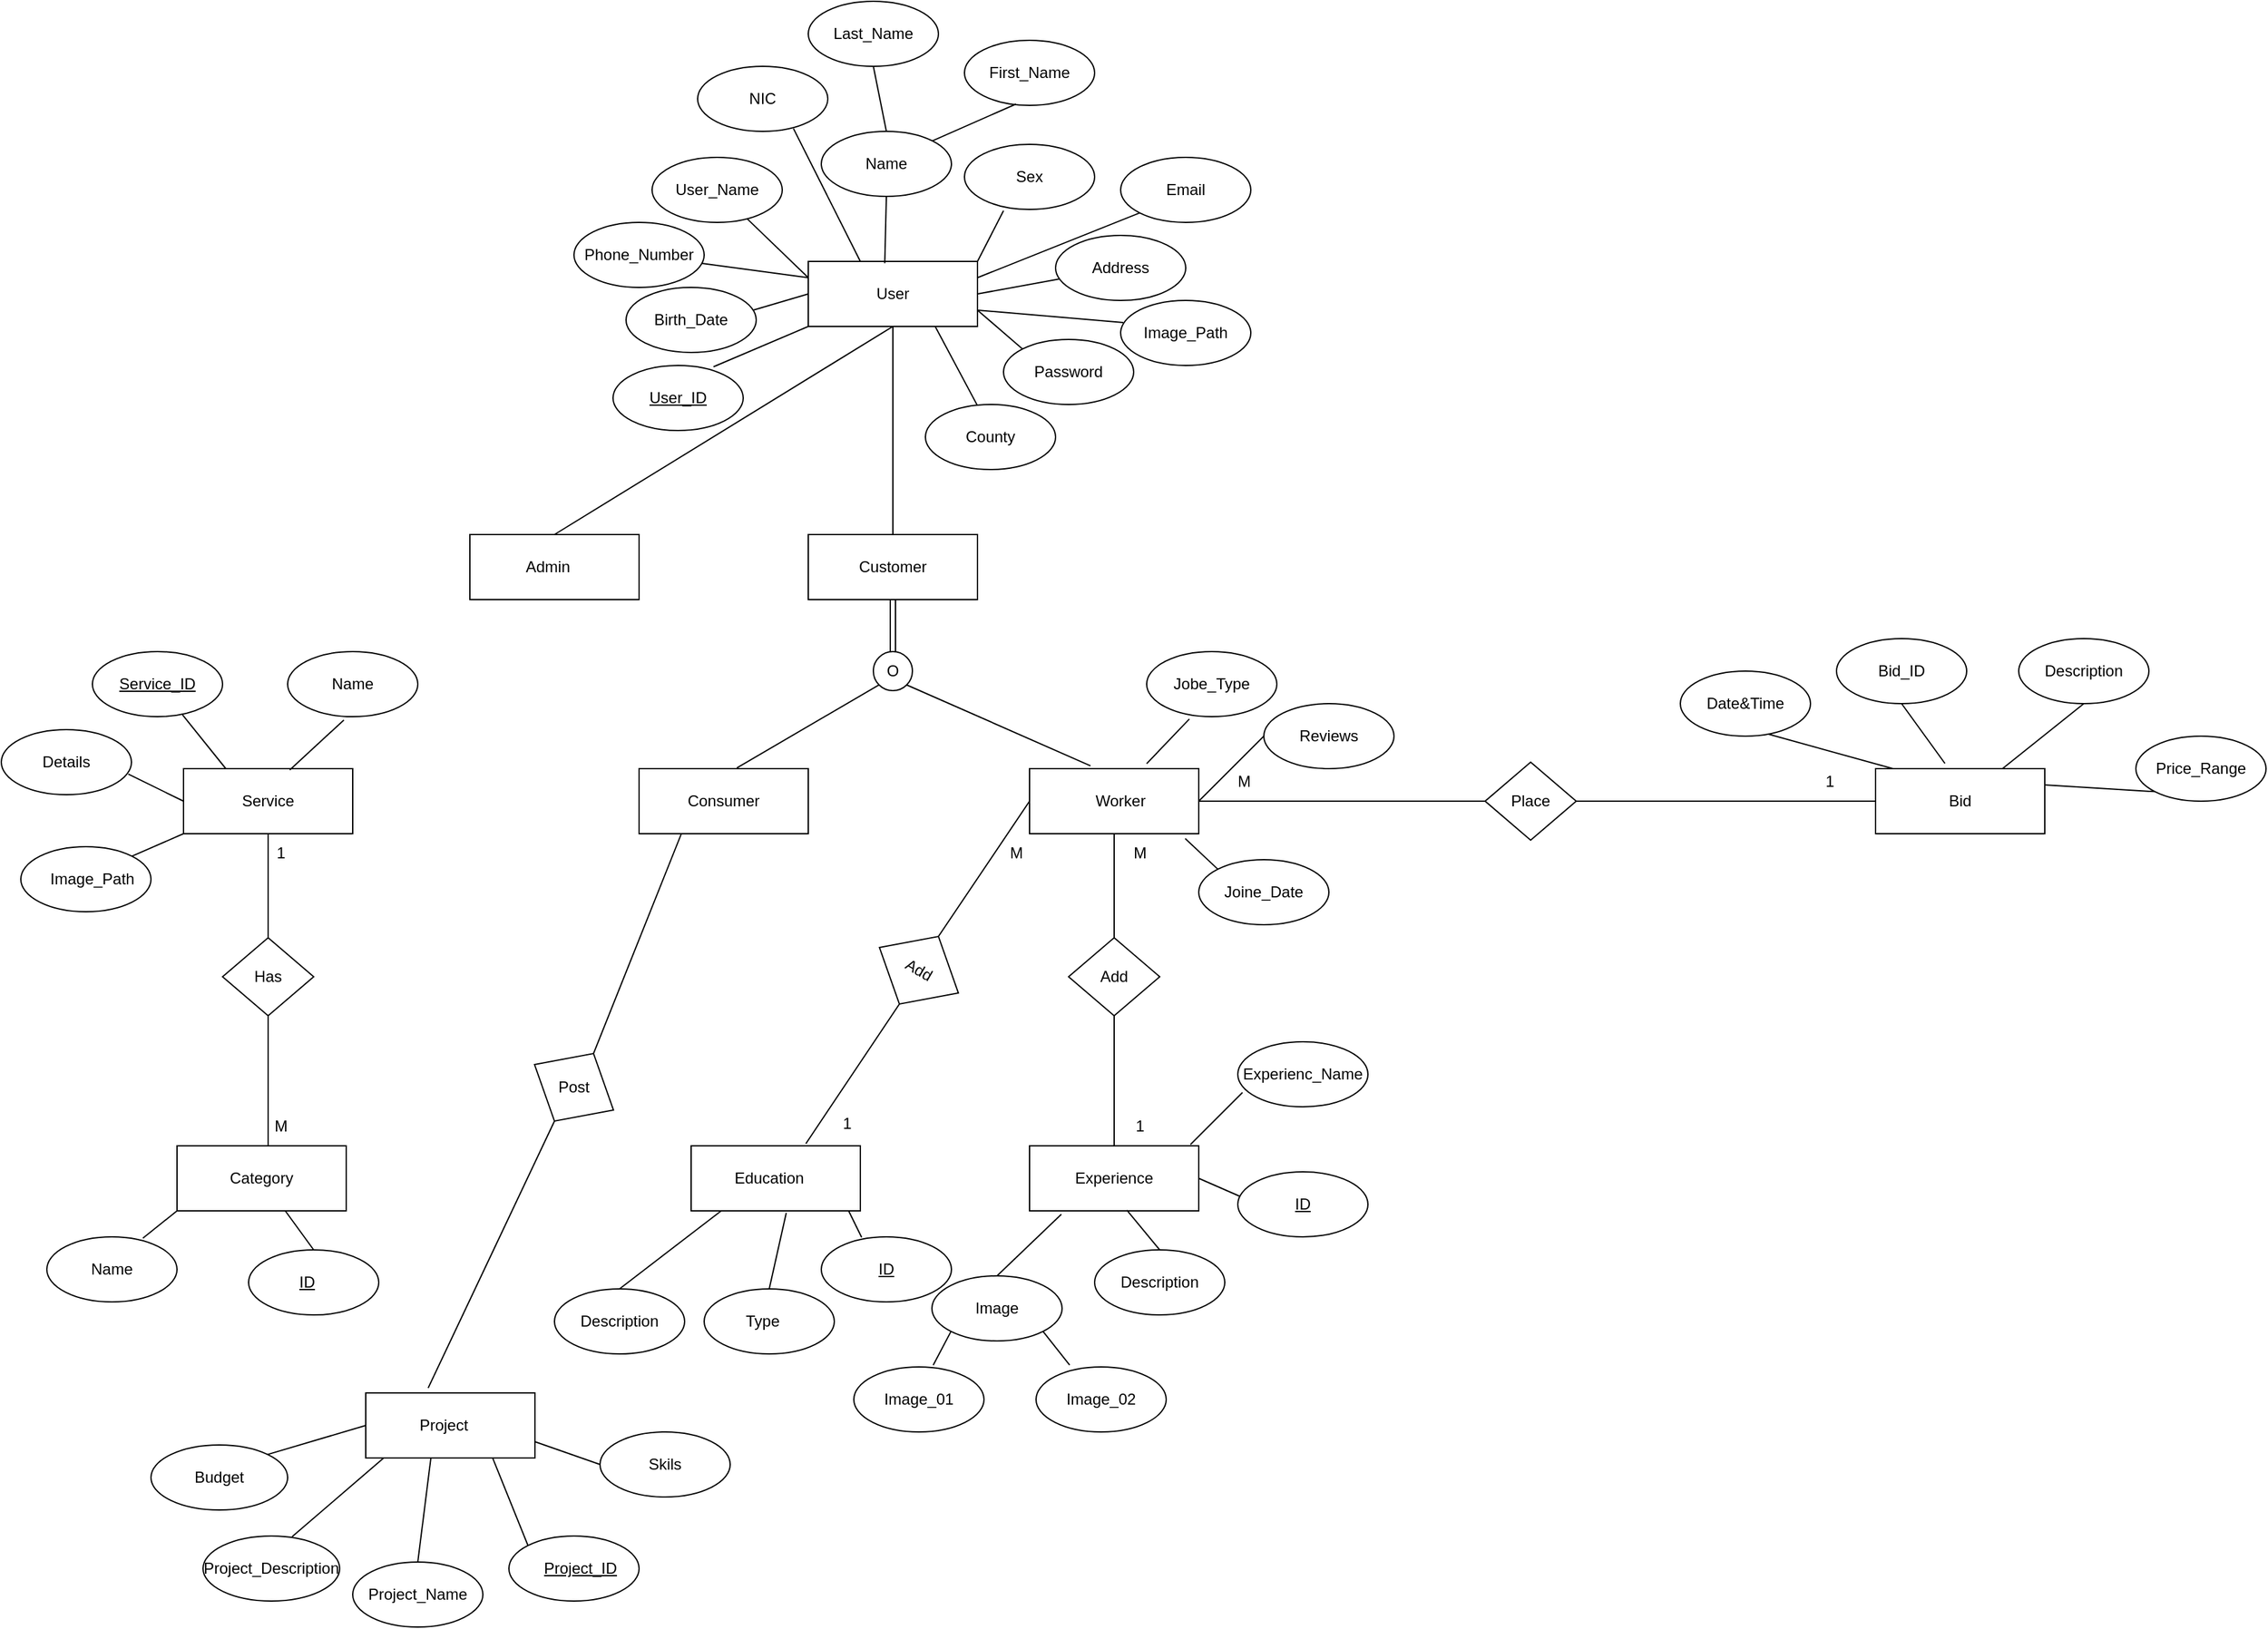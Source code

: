 <mxfile version="20.8.23" type="device"><diagram name="Page-1" id="wrQ0MAuL0dUaQwP501PG"><mxGraphModel dx="2600" dy="2002" grid="1" gridSize="10" guides="1" tooltips="1" connect="1" arrows="1" fold="1" page="1" pageScale="1" pageWidth="850" pageHeight="1100" math="0" shadow="0"><root><mxCell id="0"/><mxCell id="1" parent="0"/><mxCell id="4gBBqAU6jfUx5KSsTvPd-1" value="" style="rounded=0;whiteSpace=wrap;html=1;" parent="1" vertex="1"><mxGeometry x="360" y="110" width="130" height="50" as="geometry"/></mxCell><mxCell id="4gBBqAU6jfUx5KSsTvPd-2" value="User" style="text;strokeColor=none;align=center;fillColor=none;html=1;verticalAlign=middle;whiteSpace=wrap;rounded=0;" parent="1" vertex="1"><mxGeometry x="395" y="120" width="60" height="30" as="geometry"/></mxCell><mxCell id="4gBBqAU6jfUx5KSsTvPd-3" value="" style="ellipse;whiteSpace=wrap;html=1;" parent="1" vertex="1"><mxGeometry x="240" y="30" width="100" height="50" as="geometry"/></mxCell><mxCell id="4gBBqAU6jfUx5KSsTvPd-4" value="User_Name" style="text;strokeColor=none;align=center;fillColor=none;html=1;verticalAlign=middle;whiteSpace=wrap;rounded=0;" parent="1" vertex="1"><mxGeometry x="260" y="40" width="60" height="30" as="geometry"/></mxCell><mxCell id="4gBBqAU6jfUx5KSsTvPd-5" value="" style="endArrow=none;html=1;rounded=0;exitX=0;exitY=0.25;exitDx=0;exitDy=0;" parent="1" source="4gBBqAU6jfUx5KSsTvPd-1" target="4gBBqAU6jfUx5KSsTvPd-3" edge="1"><mxGeometry width="50" height="50" relative="1" as="geometry"><mxPoint x="400" y="310" as="sourcePoint"/><mxPoint x="450" y="260" as="targetPoint"/></mxGeometry></mxCell><mxCell id="4gBBqAU6jfUx5KSsTvPd-6" value="" style="ellipse;whiteSpace=wrap;html=1;" parent="1" vertex="1"><mxGeometry x="370" y="10" width="100" height="50" as="geometry"/></mxCell><mxCell id="4gBBqAU6jfUx5KSsTvPd-7" value="Name" style="text;strokeColor=none;align=center;fillColor=none;html=1;verticalAlign=middle;whiteSpace=wrap;rounded=0;" parent="1" vertex="1"><mxGeometry x="390" y="20" width="60" height="30" as="geometry"/></mxCell><mxCell id="4gBBqAU6jfUx5KSsTvPd-8" value="" style="ellipse;whiteSpace=wrap;html=1;" parent="1" vertex="1"><mxGeometry x="360" y="-90" width="100" height="50" as="geometry"/></mxCell><mxCell id="4gBBqAU6jfUx5KSsTvPd-9" value="Last_Name" style="text;strokeColor=none;align=center;fillColor=none;html=1;verticalAlign=middle;whiteSpace=wrap;rounded=0;" parent="1" vertex="1"><mxGeometry x="380" y="-80" width="60" height="30" as="geometry"/></mxCell><mxCell id="4gBBqAU6jfUx5KSsTvPd-10" value="" style="ellipse;whiteSpace=wrap;html=1;" parent="1" vertex="1"><mxGeometry x="480" y="-60" width="100" height="50" as="geometry"/></mxCell><mxCell id="4gBBqAU6jfUx5KSsTvPd-11" value="First_Name" style="text;strokeColor=none;align=center;fillColor=none;html=1;verticalAlign=middle;whiteSpace=wrap;rounded=0;" parent="1" vertex="1"><mxGeometry x="500" y="-50" width="60" height="30" as="geometry"/></mxCell><mxCell id="4gBBqAU6jfUx5KSsTvPd-12" value="" style="endArrow=none;html=1;rounded=0;entryX=0.396;entryY=0.98;entryDx=0;entryDy=0;entryPerimeter=0;exitX=1;exitY=0;exitDx=0;exitDy=0;" parent="1" source="4gBBqAU6jfUx5KSsTvPd-6" target="4gBBqAU6jfUx5KSsTvPd-10" edge="1"><mxGeometry width="50" height="50" relative="1" as="geometry"><mxPoint x="400" y="110" as="sourcePoint"/><mxPoint x="450" y="60" as="targetPoint"/></mxGeometry></mxCell><mxCell id="4gBBqAU6jfUx5KSsTvPd-13" value="" style="endArrow=none;html=1;rounded=0;entryX=0.5;entryY=1;entryDx=0;entryDy=0;exitX=0.5;exitY=0;exitDx=0;exitDy=0;" parent="1" source="4gBBqAU6jfUx5KSsTvPd-6" target="4gBBqAU6jfUx5KSsTvPd-8" edge="1"><mxGeometry width="50" height="50" relative="1" as="geometry"><mxPoint x="400" y="110" as="sourcePoint"/><mxPoint x="450" y="60" as="targetPoint"/></mxGeometry></mxCell><mxCell id="4gBBqAU6jfUx5KSsTvPd-14" value="" style="endArrow=none;html=1;rounded=0;entryX=0.5;entryY=1;entryDx=0;entryDy=0;exitX=0.452;exitY=0.028;exitDx=0;exitDy=0;exitPerimeter=0;" parent="1" source="4gBBqAU6jfUx5KSsTvPd-1" target="4gBBqAU6jfUx5KSsTvPd-6" edge="1"><mxGeometry width="50" height="50" relative="1" as="geometry"><mxPoint x="400" y="110" as="sourcePoint"/><mxPoint x="450" y="60" as="targetPoint"/></mxGeometry></mxCell><mxCell id="4gBBqAU6jfUx5KSsTvPd-16" value="" style="ellipse;whiteSpace=wrap;html=1;" parent="1" vertex="1"><mxGeometry x="480" y="20" width="100" height="50" as="geometry"/></mxCell><mxCell id="4gBBqAU6jfUx5KSsTvPd-17" value="Sex" style="text;strokeColor=none;align=center;fillColor=none;html=1;verticalAlign=middle;whiteSpace=wrap;rounded=0;" parent="1" vertex="1"><mxGeometry x="500" y="30" width="60" height="30" as="geometry"/></mxCell><mxCell id="4gBBqAU6jfUx5KSsTvPd-18" value="" style="endArrow=none;html=1;rounded=0;entryX=0.3;entryY=1.02;entryDx=0;entryDy=0;entryPerimeter=0;exitX=1;exitY=0;exitDx=0;exitDy=0;" parent="1" source="4gBBqAU6jfUx5KSsTvPd-1" target="4gBBqAU6jfUx5KSsTvPd-16" edge="1"><mxGeometry width="50" height="50" relative="1" as="geometry"><mxPoint x="400" y="110" as="sourcePoint"/><mxPoint x="450" y="60" as="targetPoint"/></mxGeometry></mxCell><mxCell id="4gBBqAU6jfUx5KSsTvPd-20" value="" style="ellipse;whiteSpace=wrap;html=1;" parent="1" vertex="1"><mxGeometry x="220" y="130" width="100" height="50" as="geometry"/></mxCell><mxCell id="4gBBqAU6jfUx5KSsTvPd-21" value="Birth_Date" style="text;strokeColor=none;align=center;fillColor=none;html=1;verticalAlign=middle;whiteSpace=wrap;rounded=0;" parent="1" vertex="1"><mxGeometry x="240" y="140" width="60" height="30" as="geometry"/></mxCell><mxCell id="4gBBqAU6jfUx5KSsTvPd-22" value="" style="endArrow=none;html=1;rounded=0;exitX=0.98;exitY=0.348;exitDx=0;exitDy=0;exitPerimeter=0;entryX=0;entryY=0.5;entryDx=0;entryDy=0;" parent="1" source="4gBBqAU6jfUx5KSsTvPd-20" target="4gBBqAU6jfUx5KSsTvPd-1" edge="1"><mxGeometry width="50" height="50" relative="1" as="geometry"><mxPoint x="400" y="110" as="sourcePoint"/><mxPoint x="450" y="60" as="targetPoint"/></mxGeometry></mxCell><mxCell id="4gBBqAU6jfUx5KSsTvPd-23" value="" style="ellipse;whiteSpace=wrap;html=1;" parent="1" vertex="1"><mxGeometry x="550" y="90" width="100" height="50" as="geometry"/></mxCell><mxCell id="4gBBqAU6jfUx5KSsTvPd-24" value="Address" style="text;strokeColor=none;align=center;fillColor=none;html=1;verticalAlign=middle;whiteSpace=wrap;rounded=0;" parent="1" vertex="1"><mxGeometry x="570" y="100" width="60" height="30" as="geometry"/></mxCell><mxCell id="4gBBqAU6jfUx5KSsTvPd-25" value="" style="endArrow=none;html=1;rounded=0;exitX=1;exitY=0.5;exitDx=0;exitDy=0;" parent="1" source="4gBBqAU6jfUx5KSsTvPd-1" target="4gBBqAU6jfUx5KSsTvPd-23" edge="1"><mxGeometry width="50" height="50" relative="1" as="geometry"><mxPoint x="400" y="110" as="sourcePoint"/><mxPoint x="450" y="60" as="targetPoint"/></mxGeometry></mxCell><mxCell id="4gBBqAU6jfUx5KSsTvPd-26" value="" style="ellipse;whiteSpace=wrap;html=1;" parent="1" vertex="1"><mxGeometry x="510" y="170" width="100" height="50" as="geometry"/></mxCell><mxCell id="4gBBqAU6jfUx5KSsTvPd-27" value="Password" style="text;strokeColor=none;align=center;fillColor=none;html=1;verticalAlign=middle;whiteSpace=wrap;rounded=0;" parent="1" vertex="1"><mxGeometry x="530" y="180" width="60" height="30" as="geometry"/></mxCell><mxCell id="4gBBqAU6jfUx5KSsTvPd-28" value="" style="endArrow=none;html=1;rounded=0;exitX=1;exitY=0.75;exitDx=0;exitDy=0;entryX=0;entryY=0;entryDx=0;entryDy=0;" parent="1" source="4gBBqAU6jfUx5KSsTvPd-1" target="4gBBqAU6jfUx5KSsTvPd-26" edge="1"><mxGeometry width="50" height="50" relative="1" as="geometry"><mxPoint x="400" y="110" as="sourcePoint"/><mxPoint x="450" y="60" as="targetPoint"/></mxGeometry></mxCell><mxCell id="4gBBqAU6jfUx5KSsTvPd-29" value="" style="ellipse;whiteSpace=wrap;html=1;" parent="1" vertex="1"><mxGeometry x="180" y="80" width="100" height="50" as="geometry"/></mxCell><mxCell id="4gBBqAU6jfUx5KSsTvPd-30" value="Phone_Number" style="text;strokeColor=none;align=center;fillColor=none;html=1;verticalAlign=middle;whiteSpace=wrap;rounded=0;" parent="1" vertex="1"><mxGeometry x="200" y="90" width="60" height="30" as="geometry"/></mxCell><mxCell id="4gBBqAU6jfUx5KSsTvPd-31" value="" style="endArrow=none;html=1;rounded=0;entryX=0;entryY=0.25;entryDx=0;entryDy=0;" parent="1" source="4gBBqAU6jfUx5KSsTvPd-29" target="4gBBqAU6jfUx5KSsTvPd-1" edge="1"><mxGeometry width="50" height="50" relative="1" as="geometry"><mxPoint x="400" y="110" as="sourcePoint"/><mxPoint x="450" y="60" as="targetPoint"/></mxGeometry></mxCell><mxCell id="4gBBqAU6jfUx5KSsTvPd-32" value="" style="ellipse;whiteSpace=wrap;html=1;" parent="1" vertex="1"><mxGeometry x="275" y="-40" width="100" height="50" as="geometry"/></mxCell><mxCell id="4gBBqAU6jfUx5KSsTvPd-33" value="NIC" style="text;strokeColor=none;align=center;fillColor=none;html=1;verticalAlign=middle;whiteSpace=wrap;rounded=0;" parent="1" vertex="1"><mxGeometry x="295" y="-30" width="60" height="30" as="geometry"/></mxCell><mxCell id="4gBBqAU6jfUx5KSsTvPd-34" value="" style="endArrow=none;html=1;rounded=0;entryX=0.736;entryY=0.956;entryDx=0;entryDy=0;entryPerimeter=0;" parent="1" target="4gBBqAU6jfUx5KSsTvPd-32" edge="1"><mxGeometry width="50" height="50" relative="1" as="geometry"><mxPoint x="400" y="110" as="sourcePoint"/><mxPoint x="450" y="60" as="targetPoint"/></mxGeometry></mxCell><mxCell id="4gBBqAU6jfUx5KSsTvPd-35" value="" style="ellipse;whiteSpace=wrap;html=1;" parent="1" vertex="1"><mxGeometry x="600" y="30" width="100" height="50" as="geometry"/></mxCell><mxCell id="4gBBqAU6jfUx5KSsTvPd-36" value="Email" style="text;strokeColor=none;align=center;fillColor=none;html=1;verticalAlign=middle;whiteSpace=wrap;rounded=0;" parent="1" vertex="1"><mxGeometry x="620" y="40" width="60" height="30" as="geometry"/></mxCell><mxCell id="4gBBqAU6jfUx5KSsTvPd-37" value="" style="endArrow=none;html=1;rounded=0;entryX=0;entryY=1;entryDx=0;entryDy=0;exitX=1;exitY=0.25;exitDx=0;exitDy=0;" parent="1" source="4gBBqAU6jfUx5KSsTvPd-1" target="4gBBqAU6jfUx5KSsTvPd-35" edge="1"><mxGeometry width="50" height="50" relative="1" as="geometry"><mxPoint x="400" y="110" as="sourcePoint"/><mxPoint x="450" y="60" as="targetPoint"/></mxGeometry></mxCell><mxCell id="4gBBqAU6jfUx5KSsTvPd-39" value="" style="ellipse;whiteSpace=wrap;html=1;" parent="1" vertex="1"><mxGeometry x="210" y="190" width="100" height="50" as="geometry"/></mxCell><mxCell id="4gBBqAU6jfUx5KSsTvPd-40" value="&lt;u&gt;User_ID&lt;/u&gt;" style="text;strokeColor=none;align=center;fillColor=none;html=1;verticalAlign=middle;whiteSpace=wrap;rounded=0;" parent="1" vertex="1"><mxGeometry x="230" y="200" width="60" height="30" as="geometry"/></mxCell><mxCell id="4gBBqAU6jfUx5KSsTvPd-41" value="" style="endArrow=none;html=1;rounded=0;exitX=0.772;exitY=0.02;exitDx=0;exitDy=0;exitPerimeter=0;entryX=0;entryY=1;entryDx=0;entryDy=0;" parent="1" source="4gBBqAU6jfUx5KSsTvPd-39" target="4gBBqAU6jfUx5KSsTvPd-1" edge="1"><mxGeometry width="50" height="50" relative="1" as="geometry"><mxPoint x="400" y="110" as="sourcePoint"/><mxPoint x="450" y="60" as="targetPoint"/></mxGeometry></mxCell><mxCell id="4gBBqAU6jfUx5KSsTvPd-42" value="" style="ellipse;whiteSpace=wrap;html=1;" parent="1" vertex="1"><mxGeometry x="600" y="140" width="100" height="50" as="geometry"/></mxCell><mxCell id="4gBBqAU6jfUx5KSsTvPd-43" value="Image_Path" style="text;strokeColor=none;align=center;fillColor=none;html=1;verticalAlign=middle;whiteSpace=wrap;rounded=0;" parent="1" vertex="1"><mxGeometry x="620" y="150" width="60" height="30" as="geometry"/></mxCell><mxCell id="4gBBqAU6jfUx5KSsTvPd-44" value="" style="endArrow=none;html=1;rounded=0;entryX=0.02;entryY=0.34;entryDx=0;entryDy=0;entryPerimeter=0;exitX=1;exitY=0.75;exitDx=0;exitDy=0;" parent="1" source="4gBBqAU6jfUx5KSsTvPd-1" target="4gBBqAU6jfUx5KSsTvPd-42" edge="1"><mxGeometry width="50" height="50" relative="1" as="geometry"><mxPoint x="400" y="110" as="sourcePoint"/><mxPoint x="450" y="60" as="targetPoint"/></mxGeometry></mxCell><mxCell id="4gBBqAU6jfUx5KSsTvPd-45" value="" style="rounded=0;whiteSpace=wrap;html=1;" parent="1" vertex="1"><mxGeometry x="100" y="320" width="130" height="50" as="geometry"/></mxCell><mxCell id="4gBBqAU6jfUx5KSsTvPd-46" value="Admin" style="text;strokeColor=none;align=center;fillColor=none;html=1;verticalAlign=middle;whiteSpace=wrap;rounded=0;" parent="1" vertex="1"><mxGeometry x="130" y="330" width="60" height="30" as="geometry"/></mxCell><mxCell id="4gBBqAU6jfUx5KSsTvPd-49" value="" style="rounded=0;whiteSpace=wrap;html=1;" parent="1" vertex="1"><mxGeometry x="360" y="320" width="130" height="50" as="geometry"/></mxCell><mxCell id="4gBBqAU6jfUx5KSsTvPd-50" value="Customer" style="text;strokeColor=none;align=center;fillColor=none;html=1;verticalAlign=middle;whiteSpace=wrap;rounded=0;" parent="1" vertex="1"><mxGeometry x="395" y="330" width="60" height="30" as="geometry"/></mxCell><mxCell id="4gBBqAU6jfUx5KSsTvPd-54" value="" style="rounded=0;whiteSpace=wrap;html=1;" parent="1" vertex="1"><mxGeometry x="230" y="500" width="130" height="50" as="geometry"/></mxCell><mxCell id="4gBBqAU6jfUx5KSsTvPd-55" value="" style="rounded=0;whiteSpace=wrap;html=1;" parent="1" vertex="1"><mxGeometry x="530" y="500" width="130" height="50" as="geometry"/></mxCell><mxCell id="4gBBqAU6jfUx5KSsTvPd-56" value="Consumer" style="text;strokeColor=none;align=center;fillColor=none;html=1;verticalAlign=middle;whiteSpace=wrap;rounded=0;" parent="1" vertex="1"><mxGeometry x="265" y="510" width="60" height="30" as="geometry"/></mxCell><mxCell id="4gBBqAU6jfUx5KSsTvPd-57" value="Worker" style="text;strokeColor=none;align=center;fillColor=none;html=1;verticalAlign=middle;whiteSpace=wrap;rounded=0;" parent="1" vertex="1"><mxGeometry x="570" y="510" width="60" height="30" as="geometry"/></mxCell><mxCell id="4gBBqAU6jfUx5KSsTvPd-58" value="" style="ellipse;whiteSpace=wrap;html=1;aspect=fixed;" parent="1" vertex="1"><mxGeometry x="410" y="410" width="30" height="30" as="geometry"/></mxCell><mxCell id="4gBBqAU6jfUx5KSsTvPd-61" value="" style="shape=link;html=1;rounded=0;entryX=0.5;entryY=0;entryDx=0;entryDy=0;exitX=0.5;exitY=1;exitDx=0;exitDy=0;" parent="1" source="4gBBqAU6jfUx5KSsTvPd-49" target="4gBBqAU6jfUx5KSsTvPd-58" edge="1"><mxGeometry width="100" relative="1" as="geometry"><mxPoint x="370" y="380" as="sourcePoint"/><mxPoint x="470" y="380" as="targetPoint"/></mxGeometry></mxCell><mxCell id="4gBBqAU6jfUx5KSsTvPd-62" value="" style="endArrow=none;html=1;rounded=0;exitX=0.578;exitY=-0.012;exitDx=0;exitDy=0;exitPerimeter=0;entryX=0;entryY=1;entryDx=0;entryDy=0;" parent="1" source="4gBBqAU6jfUx5KSsTvPd-54" target="4gBBqAU6jfUx5KSsTvPd-58" edge="1"><mxGeometry width="50" height="50" relative="1" as="geometry"><mxPoint x="400" y="410" as="sourcePoint"/><mxPoint x="450" y="360" as="targetPoint"/></mxGeometry></mxCell><mxCell id="4gBBqAU6jfUx5KSsTvPd-64" value="" style="endArrow=none;html=1;rounded=0;entryX=0.36;entryY=-0.044;entryDx=0;entryDy=0;entryPerimeter=0;exitX=1;exitY=1;exitDx=0;exitDy=0;" parent="1" source="4gBBqAU6jfUx5KSsTvPd-58" target="4gBBqAU6jfUx5KSsTvPd-55" edge="1"><mxGeometry width="50" height="50" relative="1" as="geometry"><mxPoint x="430" y="430" as="sourcePoint"/><mxPoint x="450" y="360" as="targetPoint"/></mxGeometry></mxCell><mxCell id="4gBBqAU6jfUx5KSsTvPd-65" value="O" style="text;strokeColor=none;align=center;fillColor=none;html=1;verticalAlign=middle;whiteSpace=wrap;rounded=0;" parent="1" vertex="1"><mxGeometry x="400" y="410" width="50" height="30" as="geometry"/></mxCell><mxCell id="4gBBqAU6jfUx5KSsTvPd-66" value="" style="endArrow=none;html=1;rounded=0;entryX=0.5;entryY=1;entryDx=0;entryDy=0;exitX=0.5;exitY=0;exitDx=0;exitDy=0;" parent="1" source="4gBBqAU6jfUx5KSsTvPd-45" target="4gBBqAU6jfUx5KSsTvPd-1" edge="1"><mxGeometry width="50" height="50" relative="1" as="geometry"><mxPoint x="400" y="410" as="sourcePoint"/><mxPoint x="450" y="360" as="targetPoint"/></mxGeometry></mxCell><mxCell id="4gBBqAU6jfUx5KSsTvPd-67" value="" style="endArrow=none;html=1;rounded=0;entryX=0.5;entryY=1;entryDx=0;entryDy=0;exitX=0.5;exitY=0;exitDx=0;exitDy=0;" parent="1" source="4gBBqAU6jfUx5KSsTvPd-49" target="4gBBqAU6jfUx5KSsTvPd-1" edge="1"><mxGeometry width="50" height="50" relative="1" as="geometry"><mxPoint x="400" y="410" as="sourcePoint"/><mxPoint x="450" y="360" as="targetPoint"/></mxGeometry></mxCell><mxCell id="4gBBqAU6jfUx5KSsTvPd-70" value="" style="rounded=0;whiteSpace=wrap;html=1;" parent="1" vertex="1"><mxGeometry x="-120" y="500" width="130" height="50" as="geometry"/></mxCell><mxCell id="4gBBqAU6jfUx5KSsTvPd-71" value="Service" style="text;strokeColor=none;align=center;fillColor=none;html=1;verticalAlign=middle;whiteSpace=wrap;rounded=0;" parent="1" vertex="1"><mxGeometry x="-85" y="510" width="60" height="30" as="geometry"/></mxCell><mxCell id="4gBBqAU6jfUx5KSsTvPd-72" value="" style="ellipse;whiteSpace=wrap;html=1;" parent="1" vertex="1"><mxGeometry x="-190" y="410" width="100" height="50" as="geometry"/></mxCell><mxCell id="4gBBqAU6jfUx5KSsTvPd-73" value="&lt;u&gt;Service_ID&lt;/u&gt;" style="text;strokeColor=none;align=center;fillColor=none;html=1;verticalAlign=middle;whiteSpace=wrap;rounded=0;" parent="1" vertex="1"><mxGeometry x="-170" y="420" width="60" height="30" as="geometry"/></mxCell><mxCell id="4gBBqAU6jfUx5KSsTvPd-74" value="" style="endArrow=none;html=1;rounded=0;entryX=0.692;entryY=0.972;entryDx=0;entryDy=0;entryPerimeter=0;exitX=0.25;exitY=0;exitDx=0;exitDy=0;" parent="1" source="4gBBqAU6jfUx5KSsTvPd-70" target="4gBBqAU6jfUx5KSsTvPd-72" edge="1"><mxGeometry width="50" height="50" relative="1" as="geometry"><mxPoint x="190" y="510" as="sourcePoint"/><mxPoint x="240" y="460" as="targetPoint"/></mxGeometry></mxCell><mxCell id="4gBBqAU6jfUx5KSsTvPd-75" value="" style="ellipse;whiteSpace=wrap;html=1;" parent="1" vertex="1"><mxGeometry x="-40" y="410" width="100" height="50" as="geometry"/></mxCell><mxCell id="4gBBqAU6jfUx5KSsTvPd-76" value="Name" style="text;strokeColor=none;align=center;fillColor=none;html=1;verticalAlign=middle;whiteSpace=wrap;rounded=0;" parent="1" vertex="1"><mxGeometry x="-20" y="420" width="60" height="30" as="geometry"/></mxCell><mxCell id="4gBBqAU6jfUx5KSsTvPd-77" value="" style="endArrow=none;html=1;rounded=0;entryX=0.432;entryY=1.052;entryDx=0;entryDy=0;entryPerimeter=0;exitX=0.628;exitY=0.02;exitDx=0;exitDy=0;exitPerimeter=0;" parent="1" source="4gBBqAU6jfUx5KSsTvPd-70" target="4gBBqAU6jfUx5KSsTvPd-75" edge="1"><mxGeometry width="50" height="50" relative="1" as="geometry"><mxPoint x="190" y="410" as="sourcePoint"/><mxPoint x="240" y="360" as="targetPoint"/></mxGeometry></mxCell><mxCell id="4gBBqAU6jfUx5KSsTvPd-78" value="" style="ellipse;whiteSpace=wrap;html=1;" parent="1" vertex="1"><mxGeometry x="-260" y="470" width="100" height="50" as="geometry"/></mxCell><mxCell id="4gBBqAU6jfUx5KSsTvPd-79" value="Details" style="text;strokeColor=none;align=center;fillColor=none;html=1;verticalAlign=middle;whiteSpace=wrap;rounded=0;" parent="1" vertex="1"><mxGeometry x="-240" y="480" width="60" height="30" as="geometry"/></mxCell><mxCell id="4gBBqAU6jfUx5KSsTvPd-80" value="" style="endArrow=none;html=1;rounded=0;exitX=0.976;exitY=0.684;exitDx=0;exitDy=0;exitPerimeter=0;entryX=0;entryY=0.5;entryDx=0;entryDy=0;" parent="1" source="4gBBqAU6jfUx5KSsTvPd-78" target="4gBBqAU6jfUx5KSsTvPd-70" edge="1"><mxGeometry width="50" height="50" relative="1" as="geometry"><mxPoint x="190" y="510" as="sourcePoint"/><mxPoint x="240" y="460" as="targetPoint"/></mxGeometry></mxCell><mxCell id="4gBBqAU6jfUx5KSsTvPd-81" value="Nme" style="text;strokeColor=none;align=center;fillColor=none;html=1;verticalAlign=middle;whiteSpace=wrap;rounded=0;" parent="1" vertex="1"><mxGeometry x="-100" y="800" width="60" height="30" as="geometry"/></mxCell><mxCell id="4gBBqAU6jfUx5KSsTvPd-82" value="Category" style="rounded=0;whiteSpace=wrap;html=1;" parent="1" vertex="1"><mxGeometry x="-125" y="790" width="130" height="50" as="geometry"/></mxCell><mxCell id="4gBBqAU6jfUx5KSsTvPd-83" value="" style="rhombus;whiteSpace=wrap;html=1;" parent="1" vertex="1"><mxGeometry x="-90" y="630" width="70" height="60" as="geometry"/></mxCell><mxCell id="4gBBqAU6jfUx5KSsTvPd-84" value="" style="endArrow=none;html=1;rounded=0;entryX=0.5;entryY=1;entryDx=0;entryDy=0;exitX=0.5;exitY=0;exitDx=0;exitDy=0;" parent="1" source="4gBBqAU6jfUx5KSsTvPd-83" target="4gBBqAU6jfUx5KSsTvPd-70" edge="1"><mxGeometry width="50" height="50" relative="1" as="geometry"><mxPoint x="190" y="710" as="sourcePoint"/><mxPoint x="240" y="660" as="targetPoint"/></mxGeometry></mxCell><mxCell id="4gBBqAU6jfUx5KSsTvPd-85" value="" style="endArrow=none;html=1;rounded=0;entryX=0.5;entryY=1;entryDx=0;entryDy=0;" parent="1" target="4gBBqAU6jfUx5KSsTvPd-83" edge="1"><mxGeometry width="50" height="50" relative="1" as="geometry"><mxPoint x="-55" y="790" as="sourcePoint"/><mxPoint x="240" y="660" as="targetPoint"/></mxGeometry></mxCell><mxCell id="4gBBqAU6jfUx5KSsTvPd-86" value="Has" style="text;strokeColor=none;align=center;fillColor=none;html=1;verticalAlign=middle;whiteSpace=wrap;rounded=0;" parent="1" vertex="1"><mxGeometry x="-85" y="645" width="60" height="30" as="geometry"/></mxCell><mxCell id="4gBBqAU6jfUx5KSsTvPd-87" value="" style="ellipse;whiteSpace=wrap;html=1;" parent="1" vertex="1"><mxGeometry x="-225" y="860" width="100" height="50" as="geometry"/></mxCell><mxCell id="4gBBqAU6jfUx5KSsTvPd-88" value="Name" style="text;strokeColor=none;align=center;fillColor=none;html=1;verticalAlign=middle;whiteSpace=wrap;rounded=0;" parent="1" vertex="1"><mxGeometry x="-205" y="870" width="60" height="30" as="geometry"/></mxCell><mxCell id="4gBBqAU6jfUx5KSsTvPd-89" value="" style="ellipse;whiteSpace=wrap;html=1;" parent="1" vertex="1"><mxGeometry x="-70" y="870" width="100" height="50" as="geometry"/></mxCell><mxCell id="4gBBqAU6jfUx5KSsTvPd-90" value="&lt;u&gt;ID&lt;/u&gt;" style="text;strokeColor=none;align=center;fillColor=none;html=1;verticalAlign=middle;whiteSpace=wrap;rounded=0;" parent="1" vertex="1"><mxGeometry x="-55" y="880" width="60" height="30" as="geometry"/></mxCell><mxCell id="4gBBqAU6jfUx5KSsTvPd-91" value="" style="endArrow=none;html=1;rounded=0;exitX=0.5;exitY=0;exitDx=0;exitDy=0;" parent="1" source="4gBBqAU6jfUx5KSsTvPd-89" target="4gBBqAU6jfUx5KSsTvPd-82" edge="1"><mxGeometry width="50" height="50" relative="1" as="geometry"><mxPoint x="190" y="710" as="sourcePoint"/><mxPoint x="240" y="660" as="targetPoint"/></mxGeometry></mxCell><mxCell id="4gBBqAU6jfUx5KSsTvPd-92" value="" style="endArrow=none;html=1;rounded=0;entryX=0;entryY=1;entryDx=0;entryDy=0;exitX=0.738;exitY=0.02;exitDx=0;exitDy=0;exitPerimeter=0;" parent="1" source="4gBBqAU6jfUx5KSsTvPd-87" target="4gBBqAU6jfUx5KSsTvPd-82" edge="1"><mxGeometry width="50" height="50" relative="1" as="geometry"><mxPoint x="190" y="910" as="sourcePoint"/><mxPoint x="240" y="860" as="targetPoint"/></mxGeometry></mxCell><mxCell id="4gBBqAU6jfUx5KSsTvPd-94" value="1" style="text;strokeColor=none;align=center;fillColor=none;html=1;verticalAlign=middle;whiteSpace=wrap;rounded=0;" parent="1" vertex="1"><mxGeometry x="-60" y="550" width="30" height="30" as="geometry"/></mxCell><mxCell id="4gBBqAU6jfUx5KSsTvPd-95" value="M" style="text;strokeColor=none;align=center;fillColor=none;html=1;verticalAlign=middle;whiteSpace=wrap;rounded=0;" parent="1" vertex="1"><mxGeometry x="-60" y="760" width="30" height="30" as="geometry"/></mxCell><mxCell id="4gBBqAU6jfUx5KSsTvPd-96" value="" style="ellipse;whiteSpace=wrap;html=1;" parent="1" vertex="1"><mxGeometry x="-245" y="560" width="100" height="50" as="geometry"/></mxCell><mxCell id="4gBBqAU6jfUx5KSsTvPd-97" value="Image_Path" style="text;strokeColor=none;align=center;fillColor=none;html=1;verticalAlign=middle;whiteSpace=wrap;rounded=0;" parent="1" vertex="1"><mxGeometry x="-220" y="570" width="60" height="30" as="geometry"/></mxCell><mxCell id="4gBBqAU6jfUx5KSsTvPd-98" value="" style="endArrow=none;html=1;rounded=0;exitX=1;exitY=0;exitDx=0;exitDy=0;entryX=0;entryY=1;entryDx=0;entryDy=0;" parent="1" source="4gBBqAU6jfUx5KSsTvPd-96" target="4gBBqAU6jfUx5KSsTvPd-70" edge="1"><mxGeometry width="50" height="50" relative="1" as="geometry"><mxPoint x="190" y="610" as="sourcePoint"/><mxPoint x="240" y="560" as="targetPoint"/></mxGeometry></mxCell><mxCell id="4gBBqAU6jfUx5KSsTvPd-99" value="" style="ellipse;whiteSpace=wrap;html=1;" parent="1" vertex="1"><mxGeometry x="620" y="410" width="100" height="50" as="geometry"/></mxCell><mxCell id="4gBBqAU6jfUx5KSsTvPd-100" value="Jobe_Type" style="text;strokeColor=none;align=center;fillColor=none;html=1;verticalAlign=middle;whiteSpace=wrap;rounded=0;" parent="1" vertex="1"><mxGeometry x="640" y="420" width="60" height="30" as="geometry"/></mxCell><mxCell id="4gBBqAU6jfUx5KSsTvPd-101" value="" style="endArrow=none;html=1;rounded=0;entryX=0.328;entryY=1.036;entryDx=0;entryDy=0;entryPerimeter=0;exitX=0.692;exitY=-0.076;exitDx=0;exitDy=0;exitPerimeter=0;" parent="1" source="4gBBqAU6jfUx5KSsTvPd-55" target="4gBBqAU6jfUx5KSsTvPd-99" edge="1"><mxGeometry width="50" height="50" relative="1" as="geometry"><mxPoint x="190" y="410" as="sourcePoint"/><mxPoint x="240" y="360" as="targetPoint"/></mxGeometry></mxCell><mxCell id="4gBBqAU6jfUx5KSsTvPd-102" value="" style="ellipse;whiteSpace=wrap;html=1;" parent="1" vertex="1"><mxGeometry x="710" y="450" width="100" height="50" as="geometry"/></mxCell><mxCell id="4gBBqAU6jfUx5KSsTvPd-103" value="Reviews" style="text;strokeColor=none;align=center;fillColor=none;html=1;verticalAlign=middle;whiteSpace=wrap;rounded=0;" parent="1" vertex="1"><mxGeometry x="730" y="460" width="60" height="30" as="geometry"/></mxCell><mxCell id="4gBBqAU6jfUx5KSsTvPd-104" value="" style="endArrow=none;html=1;rounded=0;entryX=0;entryY=0.5;entryDx=0;entryDy=0;exitX=1;exitY=0.5;exitDx=0;exitDy=0;" parent="1" source="4gBBqAU6jfUx5KSsTvPd-55" target="4gBBqAU6jfUx5KSsTvPd-102" edge="1"><mxGeometry width="50" height="50" relative="1" as="geometry"><mxPoint x="310" y="410" as="sourcePoint"/><mxPoint x="360" y="360" as="targetPoint"/></mxGeometry></mxCell><mxCell id="4gBBqAU6jfUx5KSsTvPd-105" value="" style="ellipse;whiteSpace=wrap;html=1;" parent="1" vertex="1"><mxGeometry x="450" y="220" width="100" height="50" as="geometry"/></mxCell><mxCell id="4gBBqAU6jfUx5KSsTvPd-106" value="County" style="text;strokeColor=none;align=center;fillColor=none;html=1;verticalAlign=middle;whiteSpace=wrap;rounded=0;" parent="1" vertex="1"><mxGeometry x="470" y="230" width="60" height="30" as="geometry"/></mxCell><mxCell id="4gBBqAU6jfUx5KSsTvPd-107" value="" style="endArrow=none;html=1;rounded=0;entryX=0.396;entryY=0.004;entryDx=0;entryDy=0;entryPerimeter=0;exitX=0.75;exitY=1;exitDx=0;exitDy=0;" parent="1" source="4gBBqAU6jfUx5KSsTvPd-1" target="4gBBqAU6jfUx5KSsTvPd-105" edge="1"><mxGeometry width="50" height="50" relative="1" as="geometry"><mxPoint x="310" y="110" as="sourcePoint"/><mxPoint x="360" y="60" as="targetPoint"/></mxGeometry></mxCell><mxCell id="4gBBqAU6jfUx5KSsTvPd-108" value="" style="ellipse;whiteSpace=wrap;html=1;" parent="1" vertex="1"><mxGeometry x="660" y="570" width="100" height="50" as="geometry"/></mxCell><mxCell id="4gBBqAU6jfUx5KSsTvPd-109" value="Joine_Date" style="text;strokeColor=none;align=center;fillColor=none;html=1;verticalAlign=middle;whiteSpace=wrap;rounded=0;" parent="1" vertex="1"><mxGeometry x="680" y="580" width="60" height="30" as="geometry"/></mxCell><mxCell id="4gBBqAU6jfUx5KSsTvPd-112" value="" style="endArrow=none;html=1;rounded=0;entryX=0;entryY=0;entryDx=0;entryDy=0;exitX=0.92;exitY=1.076;exitDx=0;exitDy=0;exitPerimeter=0;" parent="1" source="4gBBqAU6jfUx5KSsTvPd-55" target="4gBBqAU6jfUx5KSsTvPd-108" edge="1"><mxGeometry width="50" height="50" relative="1" as="geometry"><mxPoint x="310" y="410" as="sourcePoint"/><mxPoint x="360" y="360" as="targetPoint"/></mxGeometry></mxCell><mxCell id="4gBBqAU6jfUx5KSsTvPd-114" value="" style="rounded=0;whiteSpace=wrap;html=1;" parent="1" vertex="1"><mxGeometry x="530" y="790" width="130" height="50" as="geometry"/></mxCell><mxCell id="4gBBqAU6jfUx5KSsTvPd-115" value="Experience" style="text;strokeColor=none;align=center;fillColor=none;html=1;verticalAlign=middle;whiteSpace=wrap;rounded=0;" parent="1" vertex="1"><mxGeometry x="565" y="800" width="60" height="30" as="geometry"/></mxCell><mxCell id="4gBBqAU6jfUx5KSsTvPd-116" value="Has" style="text;strokeColor=none;align=center;fillColor=none;html=1;verticalAlign=middle;whiteSpace=wrap;rounded=0;" parent="1" vertex="1"><mxGeometry x="565" y="640" width="60" height="30" as="geometry"/></mxCell><mxCell id="4gBBqAU6jfUx5KSsTvPd-118" value="Add" style="rhombus;whiteSpace=wrap;html=1;" parent="1" vertex="1"><mxGeometry x="560" y="630" width="70" height="60" as="geometry"/></mxCell><mxCell id="4gBBqAU6jfUx5KSsTvPd-119" value="" style="endArrow=none;html=1;rounded=0;entryX=0.5;entryY=1;entryDx=0;entryDy=0;exitX=0.5;exitY=0;exitDx=0;exitDy=0;" parent="1" source="4gBBqAU6jfUx5KSsTvPd-118" target="4gBBqAU6jfUx5KSsTvPd-55" edge="1"><mxGeometry width="50" height="50" relative="1" as="geometry"><mxPoint x="310" y="710" as="sourcePoint"/><mxPoint x="360" y="660" as="targetPoint"/></mxGeometry></mxCell><mxCell id="4gBBqAU6jfUx5KSsTvPd-120" value="" style="endArrow=none;html=1;rounded=0;entryX=0.5;entryY=1;entryDx=0;entryDy=0;exitX=0.5;exitY=0;exitDx=0;exitDy=0;" parent="1" source="4gBBqAU6jfUx5KSsTvPd-114" target="4gBBqAU6jfUx5KSsTvPd-118" edge="1"><mxGeometry width="50" height="50" relative="1" as="geometry"><mxPoint x="310" y="710" as="sourcePoint"/><mxPoint x="360" y="660" as="targetPoint"/></mxGeometry></mxCell><mxCell id="4gBBqAU6jfUx5KSsTvPd-121" value="" style="ellipse;whiteSpace=wrap;html=1;" parent="1" vertex="1"><mxGeometry x="690" y="710" width="100" height="50" as="geometry"/></mxCell><mxCell id="4gBBqAU6jfUx5KSsTvPd-122" value="Experienc_Name" style="text;strokeColor=none;align=center;fillColor=none;html=1;verticalAlign=middle;whiteSpace=wrap;rounded=0;" parent="1" vertex="1"><mxGeometry x="710" y="720" width="60" height="30" as="geometry"/></mxCell><mxCell id="4gBBqAU6jfUx5KSsTvPd-123" value="" style="endArrow=none;html=1;rounded=0;entryX=0.036;entryY=0.78;entryDx=0;entryDy=0;entryPerimeter=0;exitX=0.951;exitY=-0.02;exitDx=0;exitDy=0;exitPerimeter=0;" parent="1" source="4gBBqAU6jfUx5KSsTvPd-114" target="4gBBqAU6jfUx5KSsTvPd-121" edge="1"><mxGeometry width="50" height="50" relative="1" as="geometry"><mxPoint x="310" y="710" as="sourcePoint"/><mxPoint x="360" y="660" as="targetPoint"/></mxGeometry></mxCell><mxCell id="4gBBqAU6jfUx5KSsTvPd-124" value="" style="ellipse;whiteSpace=wrap;html=1;" parent="1" vertex="1"><mxGeometry x="690" y="810" width="100" height="50" as="geometry"/></mxCell><mxCell id="4gBBqAU6jfUx5KSsTvPd-125" value="&lt;u&gt;ID&lt;/u&gt;" style="text;strokeColor=none;align=center;fillColor=none;html=1;verticalAlign=middle;whiteSpace=wrap;rounded=0;" parent="1" vertex="1"><mxGeometry x="710" y="820" width="60" height="30" as="geometry"/></mxCell><mxCell id="4gBBqAU6jfUx5KSsTvPd-126" value="" style="endArrow=none;html=1;rounded=0;entryX=0.02;entryY=0.38;entryDx=0;entryDy=0;entryPerimeter=0;exitX=1;exitY=0.5;exitDx=0;exitDy=0;" parent="1" source="4gBBqAU6jfUx5KSsTvPd-114" target="4gBBqAU6jfUx5KSsTvPd-124" edge="1"><mxGeometry width="50" height="50" relative="1" as="geometry"><mxPoint x="310" y="710" as="sourcePoint"/><mxPoint x="360" y="660" as="targetPoint"/></mxGeometry></mxCell><mxCell id="4gBBqAU6jfUx5KSsTvPd-128" value="" style="ellipse;whiteSpace=wrap;html=1;" parent="1" vertex="1"><mxGeometry x="580" y="870" width="100" height="50" as="geometry"/></mxCell><mxCell id="4gBBqAU6jfUx5KSsTvPd-129" value="Description" style="text;strokeColor=none;align=center;fillColor=none;html=1;verticalAlign=middle;whiteSpace=wrap;rounded=0;" parent="1" vertex="1"><mxGeometry x="600" y="880" width="60" height="30" as="geometry"/></mxCell><mxCell id="4gBBqAU6jfUx5KSsTvPd-130" value="" style="endArrow=none;html=1;rounded=0;entryX=0.575;entryY=0.988;entryDx=0;entryDy=0;entryPerimeter=0;exitX=0.5;exitY=0;exitDx=0;exitDy=0;" parent="1" source="4gBBqAU6jfUx5KSsTvPd-128" target="4gBBqAU6jfUx5KSsTvPd-114" edge="1"><mxGeometry width="50" height="50" relative="1" as="geometry"><mxPoint x="310" y="710" as="sourcePoint"/><mxPoint x="360" y="660" as="targetPoint"/></mxGeometry></mxCell><mxCell id="4gBBqAU6jfUx5KSsTvPd-131" value="" style="ellipse;whiteSpace=wrap;html=1;" parent="1" vertex="1"><mxGeometry x="455" y="890" width="100" height="50" as="geometry"/></mxCell><mxCell id="4gBBqAU6jfUx5KSsTvPd-132" value="Image" style="text;strokeColor=none;align=center;fillColor=none;html=1;verticalAlign=middle;whiteSpace=wrap;rounded=0;" parent="1" vertex="1"><mxGeometry x="475" y="900" width="60" height="30" as="geometry"/></mxCell><mxCell id="4gBBqAU6jfUx5KSsTvPd-135" value="" style="ellipse;whiteSpace=wrap;html=1;" parent="1" vertex="1"><mxGeometry x="395" y="960" width="100" height="50" as="geometry"/></mxCell><mxCell id="4gBBqAU6jfUx5KSsTvPd-136" value="Image_01" style="text;strokeColor=none;align=center;fillColor=none;html=1;verticalAlign=middle;whiteSpace=wrap;rounded=0;" parent="1" vertex="1"><mxGeometry x="415" y="970" width="60" height="30" as="geometry"/></mxCell><mxCell id="4gBBqAU6jfUx5KSsTvPd-137" value="" style="ellipse;whiteSpace=wrap;html=1;" parent="1" vertex="1"><mxGeometry x="535" y="960" width="100" height="50" as="geometry"/></mxCell><mxCell id="4gBBqAU6jfUx5KSsTvPd-138" value="Image_02" style="text;strokeColor=none;align=center;fillColor=none;html=1;verticalAlign=middle;whiteSpace=wrap;rounded=0;" parent="1" vertex="1"><mxGeometry x="555" y="970" width="60" height="30" as="geometry"/></mxCell><mxCell id="4gBBqAU6jfUx5KSsTvPd-139" value="" style="endArrow=none;html=1;rounded=0;entryX=0;entryY=1;entryDx=0;entryDy=0;exitX=0.61;exitY=-0.028;exitDx=0;exitDy=0;exitPerimeter=0;" parent="1" source="4gBBqAU6jfUx5KSsTvPd-135" target="4gBBqAU6jfUx5KSsTvPd-131" edge="1"><mxGeometry width="50" height="50" relative="1" as="geometry"><mxPoint x="360" y="910" as="sourcePoint"/><mxPoint x="410" y="860" as="targetPoint"/></mxGeometry></mxCell><mxCell id="4gBBqAU6jfUx5KSsTvPd-140" value="" style="endArrow=none;html=1;rounded=0;entryX=1;entryY=1;entryDx=0;entryDy=0;exitX=0.258;exitY=-0.028;exitDx=0;exitDy=0;exitPerimeter=0;" parent="1" source="4gBBqAU6jfUx5KSsTvPd-137" target="4gBBqAU6jfUx5KSsTvPd-131" edge="1"><mxGeometry width="50" height="50" relative="1" as="geometry"><mxPoint x="360" y="910" as="sourcePoint"/><mxPoint x="410" y="860" as="targetPoint"/></mxGeometry></mxCell><mxCell id="4gBBqAU6jfUx5KSsTvPd-141" value="" style="endArrow=none;html=1;rounded=0;entryX=0.188;entryY=1.052;entryDx=0;entryDy=0;entryPerimeter=0;exitX=0.5;exitY=0;exitDx=0;exitDy=0;" parent="1" source="4gBBqAU6jfUx5KSsTvPd-131" target="4gBBqAU6jfUx5KSsTvPd-114" edge="1"><mxGeometry width="50" height="50" relative="1" as="geometry"><mxPoint x="360" y="910" as="sourcePoint"/><mxPoint x="410" y="860" as="targetPoint"/></mxGeometry></mxCell><mxCell id="4gBBqAU6jfUx5KSsTvPd-142" value="" style="rounded=0;whiteSpace=wrap;html=1;" parent="1" vertex="1"><mxGeometry x="270" y="790" width="130" height="50" as="geometry"/></mxCell><mxCell id="4gBBqAU6jfUx5KSsTvPd-143" value="Education" style="text;strokeColor=none;align=center;fillColor=none;html=1;verticalAlign=middle;whiteSpace=wrap;rounded=0;" parent="1" vertex="1"><mxGeometry x="300" y="800" width="60" height="30" as="geometry"/></mxCell><mxCell id="4gBBqAU6jfUx5KSsTvPd-145" value="Add" style="rhombus;whiteSpace=wrap;html=1;rotation=30;" parent="1" vertex="1"><mxGeometry x="410" y="625" width="70" height="60" as="geometry"/></mxCell><mxCell id="4gBBqAU6jfUx5KSsTvPd-146" value="" style="endArrow=none;html=1;rounded=0;entryX=0.5;entryY=1;entryDx=0;entryDy=0;exitX=0.678;exitY=-0.033;exitDx=0;exitDy=0;exitPerimeter=0;" parent="1" source="4gBBqAU6jfUx5KSsTvPd-142" target="4gBBqAU6jfUx5KSsTvPd-145" edge="1"><mxGeometry width="50" height="50" relative="1" as="geometry"><mxPoint x="370" y="770" as="sourcePoint"/><mxPoint x="420" y="720" as="targetPoint"/></mxGeometry></mxCell><mxCell id="4gBBqAU6jfUx5KSsTvPd-147" value="" style="endArrow=none;html=1;rounded=0;entryX=0;entryY=0.5;entryDx=0;entryDy=0;exitX=0.5;exitY=0;exitDx=0;exitDy=0;" parent="1" source="4gBBqAU6jfUx5KSsTvPd-145" target="4gBBqAU6jfUx5KSsTvPd-55" edge="1"><mxGeometry width="50" height="50" relative="1" as="geometry"><mxPoint x="370" y="770" as="sourcePoint"/><mxPoint x="420" y="720" as="targetPoint"/></mxGeometry></mxCell><mxCell id="4gBBqAU6jfUx5KSsTvPd-148" value="" style="ellipse;whiteSpace=wrap;html=1;" parent="1" vertex="1"><mxGeometry x="280" y="900" width="100" height="50" as="geometry"/></mxCell><mxCell id="4gBBqAU6jfUx5KSsTvPd-149" value="Type" style="text;strokeColor=none;align=center;fillColor=none;html=1;verticalAlign=middle;whiteSpace=wrap;rounded=0;" parent="1" vertex="1"><mxGeometry x="295" y="910" width="60" height="30" as="geometry"/></mxCell><mxCell id="4gBBqAU6jfUx5KSsTvPd-150" value="" style="endArrow=none;html=1;rounded=0;exitX=0.5;exitY=0;exitDx=0;exitDy=0;entryX=0.562;entryY=1.033;entryDx=0;entryDy=0;entryPerimeter=0;" parent="1" source="4gBBqAU6jfUx5KSsTvPd-148" target="4gBBqAU6jfUx5KSsTvPd-142" edge="1"><mxGeometry width="50" height="50" relative="1" as="geometry"><mxPoint x="370" y="880" as="sourcePoint"/><mxPoint x="355" y="844" as="targetPoint"/></mxGeometry></mxCell><mxCell id="4gBBqAU6jfUx5KSsTvPd-151" value="" style="ellipse;whiteSpace=wrap;html=1;" parent="1" vertex="1"><mxGeometry x="165" y="900" width="100" height="50" as="geometry"/></mxCell><mxCell id="4gBBqAU6jfUx5KSsTvPd-153" value="Description" style="text;strokeColor=none;align=center;fillColor=none;html=1;verticalAlign=middle;whiteSpace=wrap;rounded=0;" parent="1" vertex="1"><mxGeometry x="185" y="910" width="60" height="30" as="geometry"/></mxCell><mxCell id="4gBBqAU6jfUx5KSsTvPd-154" value="" style="endArrow=none;html=1;rounded=0;entryX=0.179;entryY=0.998;entryDx=0;entryDy=0;entryPerimeter=0;exitX=0.5;exitY=0;exitDx=0;exitDy=0;" parent="1" source="4gBBqAU6jfUx5KSsTvPd-151" target="4gBBqAU6jfUx5KSsTvPd-142" edge="1"><mxGeometry width="50" height="50" relative="1" as="geometry"><mxPoint x="370" y="880" as="sourcePoint"/><mxPoint x="420" y="830" as="targetPoint"/></mxGeometry></mxCell><mxCell id="4gBBqAU6jfUx5KSsTvPd-155" value="" style="ellipse;whiteSpace=wrap;html=1;" parent="1" vertex="1"><mxGeometry x="370" y="860" width="100" height="50" as="geometry"/></mxCell><mxCell id="4gBBqAU6jfUx5KSsTvPd-156" value="&lt;u&gt;ID&lt;/u&gt;" style="text;strokeColor=none;align=center;fillColor=none;html=1;verticalAlign=middle;whiteSpace=wrap;rounded=0;" parent="1" vertex="1"><mxGeometry x="390" y="870" width="60" height="30" as="geometry"/></mxCell><mxCell id="4gBBqAU6jfUx5KSsTvPd-159" value="" style="endArrow=none;html=1;rounded=0;entryX=0.31;entryY=0.007;entryDx=0;entryDy=0;entryPerimeter=0;" parent="1" target="4gBBqAU6jfUx5KSsTvPd-155" edge="1"><mxGeometry width="50" height="50" relative="1" as="geometry"><mxPoint x="391" y="840" as="sourcePoint"/><mxPoint x="420" y="830" as="targetPoint"/></mxGeometry></mxCell><mxCell id="4gBBqAU6jfUx5KSsTvPd-161" value="M" style="text;html=1;strokeColor=none;fillColor=none;align=center;verticalAlign=middle;whiteSpace=wrap;rounded=0;" parent="1" vertex="1"><mxGeometry x="495" y="550" width="50" height="30" as="geometry"/></mxCell><mxCell id="4gBBqAU6jfUx5KSsTvPd-162" value="1" style="text;html=1;strokeColor=none;fillColor=none;align=center;verticalAlign=middle;whiteSpace=wrap;rounded=0;" parent="1" vertex="1"><mxGeometry x="370" y="760" width="40" height="25" as="geometry"/></mxCell><mxCell id="4gBBqAU6jfUx5KSsTvPd-163" value="M" style="text;html=1;strokeColor=none;fillColor=none;align=center;verticalAlign=middle;whiteSpace=wrap;rounded=0;" parent="1" vertex="1"><mxGeometry x="590" y="550" width="50" height="30" as="geometry"/></mxCell><mxCell id="4gBBqAU6jfUx5KSsTvPd-164" value="1" style="text;html=1;strokeColor=none;fillColor=none;align=center;verticalAlign=middle;whiteSpace=wrap;rounded=0;" parent="1" vertex="1"><mxGeometry x="590" y="760" width="50" height="30" as="geometry"/></mxCell><mxCell id="4gBBqAU6jfUx5KSsTvPd-173" value="" style="rhombus;whiteSpace=wrap;html=1;rotation=30;" parent="1" vertex="1"><mxGeometry x="145" y="715" width="70" height="60" as="geometry"/></mxCell><mxCell id="4gBBqAU6jfUx5KSsTvPd-174" value="Post" style="text;strokeColor=none;align=center;fillColor=none;html=1;verticalAlign=middle;whiteSpace=wrap;rounded=0;" parent="1" vertex="1"><mxGeometry x="150" y="730" width="60" height="30" as="geometry"/></mxCell><mxCell id="4gBBqAU6jfUx5KSsTvPd-175" value="" style="rounded=0;whiteSpace=wrap;html=1;" parent="1" vertex="1"><mxGeometry x="20" y="980" width="130" height="50" as="geometry"/></mxCell><mxCell id="4gBBqAU6jfUx5KSsTvPd-176" value="" style="endArrow=none;html=1;rounded=0;entryX=0.25;entryY=1;entryDx=0;entryDy=0;exitX=0.5;exitY=0;exitDx=0;exitDy=0;" parent="1" source="4gBBqAU6jfUx5KSsTvPd-173" target="4gBBqAU6jfUx5KSsTvPd-54" edge="1"><mxGeometry width="50" height="50" relative="1" as="geometry"><mxPoint x="260" y="770" as="sourcePoint"/><mxPoint x="310" y="720" as="targetPoint"/></mxGeometry></mxCell><mxCell id="4gBBqAU6jfUx5KSsTvPd-177" value="" style="endArrow=none;html=1;rounded=0;entryX=0.5;entryY=1;entryDx=0;entryDy=0;exitX=0.369;exitY=-0.076;exitDx=0;exitDy=0;exitPerimeter=0;" parent="1" source="4gBBqAU6jfUx5KSsTvPd-175" target="4gBBqAU6jfUx5KSsTvPd-173" edge="1"><mxGeometry width="50" height="50" relative="1" as="geometry"><mxPoint x="260" y="770" as="sourcePoint"/><mxPoint x="310" y="720" as="targetPoint"/></mxGeometry></mxCell><mxCell id="4gBBqAU6jfUx5KSsTvPd-178" value="Project" style="text;strokeColor=none;align=center;fillColor=none;html=1;verticalAlign=middle;whiteSpace=wrap;rounded=0;" parent="1" vertex="1"><mxGeometry x="50" y="990" width="60" height="30" as="geometry"/></mxCell><mxCell id="4gBBqAU6jfUx5KSsTvPd-179" value="" style="ellipse;whiteSpace=wrap;html=1;" parent="1" vertex="1"><mxGeometry x="130" y="1090" width="100" height="50" as="geometry"/></mxCell><mxCell id="4gBBqAU6jfUx5KSsTvPd-180" value="&lt;u&gt;Project_ID&lt;/u&gt;" style="text;strokeColor=none;align=center;fillColor=none;html=1;verticalAlign=middle;whiteSpace=wrap;rounded=0;" parent="1" vertex="1"><mxGeometry x="155" y="1100" width="60" height="30" as="geometry"/></mxCell><mxCell id="4gBBqAU6jfUx5KSsTvPd-181" value="" style="endArrow=none;html=1;rounded=0;entryX=0.75;entryY=1;entryDx=0;entryDy=0;exitX=0;exitY=0;exitDx=0;exitDy=0;" parent="1" source="4gBBqAU6jfUx5KSsTvPd-179" target="4gBBqAU6jfUx5KSsTvPd-175" edge="1"><mxGeometry width="50" height="50" relative="1" as="geometry"><mxPoint x="260" y="990" as="sourcePoint"/><mxPoint x="310" y="940" as="targetPoint"/></mxGeometry></mxCell><mxCell id="4gBBqAU6jfUx5KSsTvPd-183" value="Project_Name" style="ellipse;whiteSpace=wrap;html=1;" parent="1" vertex="1"><mxGeometry x="10" y="1110" width="100" height="50" as="geometry"/></mxCell><mxCell id="4gBBqAU6jfUx5KSsTvPd-184" value="" style="endArrow=none;html=1;rounded=0;entryX=0.385;entryY=1;entryDx=0;entryDy=0;entryPerimeter=0;exitX=0.5;exitY=0;exitDx=0;exitDy=0;" parent="1" source="4gBBqAU6jfUx5KSsTvPd-183" target="4gBBqAU6jfUx5KSsTvPd-175" edge="1"><mxGeometry width="50" height="50" relative="1" as="geometry"><mxPoint x="260" y="990" as="sourcePoint"/><mxPoint x="310" y="940" as="targetPoint"/></mxGeometry></mxCell><mxCell id="4gBBqAU6jfUx5KSsTvPd-185" value="Project_Description" style="ellipse;whiteSpace=wrap;html=1;" parent="1" vertex="1"><mxGeometry x="-105" y="1090" width="105" height="50" as="geometry"/></mxCell><mxCell id="4gBBqAU6jfUx5KSsTvPd-186" value="" style="endArrow=none;html=1;rounded=0;exitX=0.652;exitY=0.011;exitDx=0;exitDy=0;entryX=0.105;entryY=1.002;entryDx=0;entryDy=0;entryPerimeter=0;exitPerimeter=0;" parent="1" source="4gBBqAU6jfUx5KSsTvPd-185" target="4gBBqAU6jfUx5KSsTvPd-175" edge="1"><mxGeometry width="50" height="50" relative="1" as="geometry"><mxPoint x="260" y="990" as="sourcePoint"/><mxPoint x="310" y="940" as="targetPoint"/></mxGeometry></mxCell><mxCell id="4gBBqAU6jfUx5KSsTvPd-187" value="Budget" style="ellipse;whiteSpace=wrap;html=1;" parent="1" vertex="1"><mxGeometry x="-145" y="1020" width="105" height="50" as="geometry"/></mxCell><mxCell id="4gBBqAU6jfUx5KSsTvPd-188" value="" style="endArrow=none;html=1;rounded=0;exitX=1;exitY=0;exitDx=0;exitDy=0;entryX=0;entryY=0.5;entryDx=0;entryDy=0;" parent="1" source="4gBBqAU6jfUx5KSsTvPd-187" target="4gBBqAU6jfUx5KSsTvPd-175" edge="1"><mxGeometry width="50" height="50" relative="1" as="geometry"><mxPoint x="260" y="990" as="sourcePoint"/><mxPoint x="310" y="940" as="targetPoint"/></mxGeometry></mxCell><mxCell id="4gBBqAU6jfUx5KSsTvPd-189" value="" style="ellipse;whiteSpace=wrap;html=1;" parent="1" vertex="1"><mxGeometry x="200" y="1010" width="100" height="50" as="geometry"/></mxCell><mxCell id="4gBBqAU6jfUx5KSsTvPd-190" value="Skils" style="text;strokeColor=none;align=center;fillColor=none;html=1;verticalAlign=middle;whiteSpace=wrap;rounded=0;" parent="1" vertex="1"><mxGeometry x="220" y="1020" width="60" height="30" as="geometry"/></mxCell><mxCell id="4gBBqAU6jfUx5KSsTvPd-191" value="" style="endArrow=none;html=1;rounded=0;exitX=1;exitY=0.75;exitDx=0;exitDy=0;entryX=0;entryY=0.5;entryDx=0;entryDy=0;" parent="1" source="4gBBqAU6jfUx5KSsTvPd-175" target="4gBBqAU6jfUx5KSsTvPd-189" edge="1"><mxGeometry width="50" height="50" relative="1" as="geometry"><mxPoint x="260" y="990" as="sourcePoint"/><mxPoint x="310" y="940" as="targetPoint"/></mxGeometry></mxCell><mxCell id="VpM2AEZKnqVyb4cebk04-1" value="" style="rounded=0;whiteSpace=wrap;html=1;" vertex="1" parent="1"><mxGeometry x="1180" y="500" width="130" height="50" as="geometry"/></mxCell><mxCell id="VpM2AEZKnqVyb4cebk04-2" value="Place" style="rhombus;whiteSpace=wrap;html=1;" vertex="1" parent="1"><mxGeometry x="880" y="495" width="70" height="60" as="geometry"/></mxCell><mxCell id="VpM2AEZKnqVyb4cebk04-3" value="" style="endArrow=none;html=1;rounded=0;entryX=0;entryY=0.5;entryDx=0;entryDy=0;exitX=1;exitY=0.5;exitDx=0;exitDy=0;" edge="1" parent="1" source="4gBBqAU6jfUx5KSsTvPd-55" target="VpM2AEZKnqVyb4cebk04-2"><mxGeometry width="50" height="50" relative="1" as="geometry"><mxPoint x="750" y="710" as="sourcePoint"/><mxPoint x="800" y="660" as="targetPoint"/></mxGeometry></mxCell><mxCell id="VpM2AEZKnqVyb4cebk04-4" value="" style="endArrow=none;html=1;rounded=0;exitX=1;exitY=0.5;exitDx=0;exitDy=0;" edge="1" parent="1" source="VpM2AEZKnqVyb4cebk04-2" target="VpM2AEZKnqVyb4cebk04-1"><mxGeometry width="50" height="50" relative="1" as="geometry"><mxPoint x="960" y="524.41" as="sourcePoint"/><mxPoint x="1180" y="524.41" as="targetPoint"/></mxGeometry></mxCell><mxCell id="VpM2AEZKnqVyb4cebk04-5" value="Bid" style="text;strokeColor=none;align=center;fillColor=none;html=1;verticalAlign=middle;whiteSpace=wrap;rounded=0;" vertex="1" parent="1"><mxGeometry x="1215" y="510" width="60" height="30" as="geometry"/></mxCell><mxCell id="VpM2AEZKnqVyb4cebk04-6" value="" style="ellipse;whiteSpace=wrap;html=1;" vertex="1" parent="1"><mxGeometry x="1150" y="400" width="100" height="50" as="geometry"/></mxCell><mxCell id="VpM2AEZKnqVyb4cebk04-7" value="Bid_ID" style="text;strokeColor=none;align=center;fillColor=none;html=1;verticalAlign=middle;whiteSpace=wrap;rounded=0;" vertex="1" parent="1"><mxGeometry x="1170" y="410" width="60" height="30" as="geometry"/></mxCell><mxCell id="VpM2AEZKnqVyb4cebk04-8" value="" style="endArrow=none;html=1;rounded=0;entryX=0.5;entryY=1;entryDx=0;entryDy=0;exitX=0.41;exitY=-0.08;exitDx=0;exitDy=0;exitPerimeter=0;" edge="1" parent="1" source="VpM2AEZKnqVyb4cebk04-1" target="VpM2AEZKnqVyb4cebk04-6"><mxGeometry width="50" height="50" relative="1" as="geometry"><mxPoint x="610" y="790" as="sourcePoint"/><mxPoint x="660" y="740" as="targetPoint"/></mxGeometry></mxCell><mxCell id="VpM2AEZKnqVyb4cebk04-9" value="" style="ellipse;whiteSpace=wrap;html=1;" vertex="1" parent="1"><mxGeometry x="1290" y="400" width="100" height="50" as="geometry"/></mxCell><mxCell id="VpM2AEZKnqVyb4cebk04-10" value="Description" style="text;strokeColor=none;align=center;fillColor=none;html=1;verticalAlign=middle;whiteSpace=wrap;rounded=0;" vertex="1" parent="1"><mxGeometry x="1310" y="410" width="60" height="30" as="geometry"/></mxCell><mxCell id="VpM2AEZKnqVyb4cebk04-11" value="" style="endArrow=none;html=1;rounded=0;entryX=0.5;entryY=1;entryDx=0;entryDy=0;exitX=0.75;exitY=0;exitDx=0;exitDy=0;" edge="1" parent="1" source="VpM2AEZKnqVyb4cebk04-1" target="VpM2AEZKnqVyb4cebk04-9"><mxGeometry width="50" height="50" relative="1" as="geometry"><mxPoint x="610" y="790" as="sourcePoint"/><mxPoint x="660" y="740" as="targetPoint"/></mxGeometry></mxCell><mxCell id="VpM2AEZKnqVyb4cebk04-12" value="M" style="text;html=1;strokeColor=none;fillColor=none;align=center;verticalAlign=middle;whiteSpace=wrap;rounded=0;" vertex="1" parent="1"><mxGeometry x="670" y="495" width="50" height="30" as="geometry"/></mxCell><mxCell id="VpM2AEZKnqVyb4cebk04-13" value="1" style="text;html=1;strokeColor=none;fillColor=none;align=center;verticalAlign=middle;whiteSpace=wrap;rounded=0;" vertex="1" parent="1"><mxGeometry x="1120" y="495" width="50" height="30" as="geometry"/></mxCell><mxCell id="VpM2AEZKnqVyb4cebk04-18" value="" style="ellipse;whiteSpace=wrap;html=1;" vertex="1" parent="1"><mxGeometry x="1380" y="475" width="100" height="50" as="geometry"/></mxCell><mxCell id="VpM2AEZKnqVyb4cebk04-19" value="Price_Range" style="text;strokeColor=none;align=center;fillColor=none;html=1;verticalAlign=middle;whiteSpace=wrap;rounded=0;" vertex="1" parent="1"><mxGeometry x="1400" y="485" width="60" height="30" as="geometry"/></mxCell><mxCell id="VpM2AEZKnqVyb4cebk04-20" value="" style="endArrow=none;html=1;rounded=0;entryX=0;entryY=1;entryDx=0;entryDy=0;exitX=1;exitY=0.25;exitDx=0;exitDy=0;" edge="1" parent="1" source="VpM2AEZKnqVyb4cebk04-1" target="VpM2AEZKnqVyb4cebk04-18"><mxGeometry width="50" height="50" relative="1" as="geometry"><mxPoint x="610" y="790" as="sourcePoint"/><mxPoint x="660" y="740" as="targetPoint"/></mxGeometry></mxCell><mxCell id="VpM2AEZKnqVyb4cebk04-22" value="" style="ellipse;whiteSpace=wrap;html=1;" vertex="1" parent="1"><mxGeometry x="1030" y="425" width="100" height="50" as="geometry"/></mxCell><mxCell id="VpM2AEZKnqVyb4cebk04-23" value="Date&amp;amp;Time" style="text;strokeColor=none;align=center;fillColor=none;html=1;verticalAlign=middle;whiteSpace=wrap;rounded=0;" vertex="1" parent="1"><mxGeometry x="1050" y="435" width="60" height="30" as="geometry"/></mxCell><mxCell id="VpM2AEZKnqVyb4cebk04-24" value="" style="endArrow=none;html=1;rounded=0;entryX=0.673;entryY=0.967;entryDx=0;entryDy=0;entryPerimeter=0;exitX=0.103;exitY=0;exitDx=0;exitDy=0;exitPerimeter=0;" edge="1" parent="1" source="VpM2AEZKnqVyb4cebk04-1" target="VpM2AEZKnqVyb4cebk04-22"><mxGeometry width="50" height="50" relative="1" as="geometry"><mxPoint x="610" y="790" as="sourcePoint"/><mxPoint x="660" y="740" as="targetPoint"/></mxGeometry></mxCell></root></mxGraphModel></diagram></mxfile>